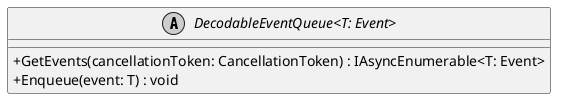 @startuml
skinparam monochrome true
skinparam classAttributeIconSize 0

!startsub default
abstract class "DecodableEventQueue<T: Event>" {
    + GetEvents(cancellationToken: CancellationToken) : IAsyncEnumerable<T: Event>
    + Enqueue(event: T) : void
}
!endsub

@enduml